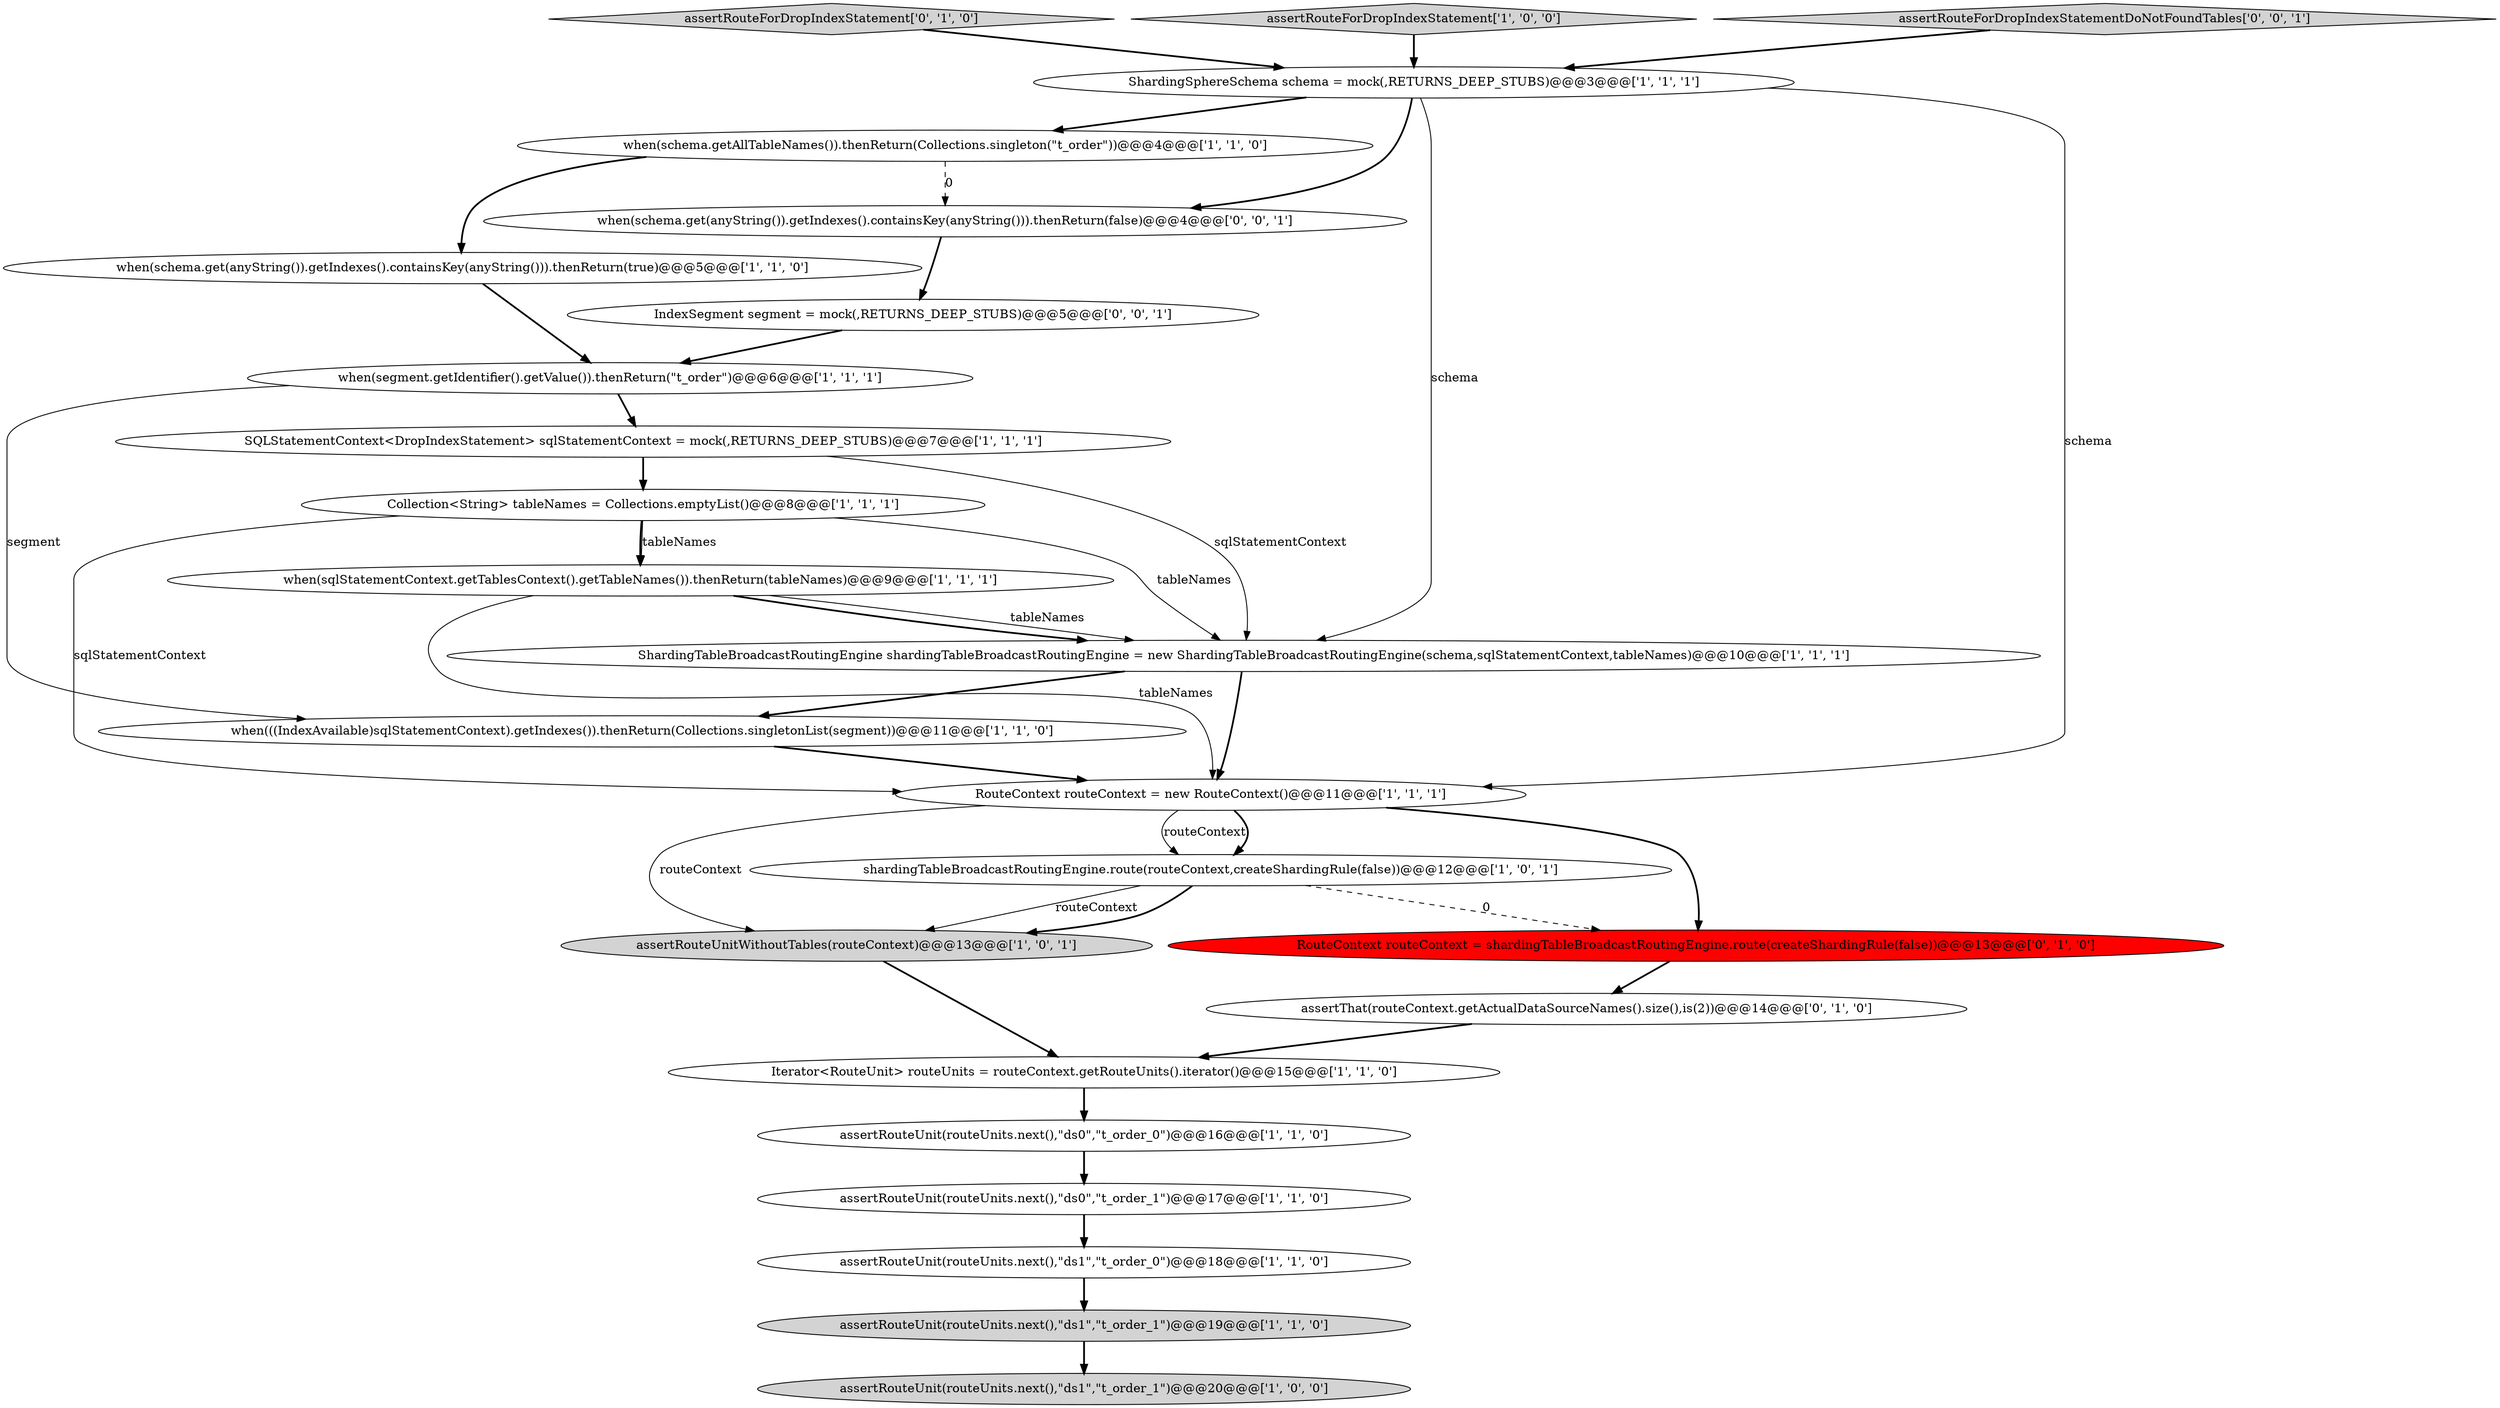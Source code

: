 digraph {
0 [style = filled, label = "when(((IndexAvailable)sqlStatementContext).getIndexes()).thenReturn(Collections.singletonList(segment))@@@11@@@['1', '1', '0']", fillcolor = white, shape = ellipse image = "AAA0AAABBB1BBB"];
21 [style = filled, label = "assertRouteForDropIndexStatement['0', '1', '0']", fillcolor = lightgray, shape = diamond image = "AAA0AAABBB2BBB"];
19 [style = filled, label = "assertThat(routeContext.getActualDataSourceNames().size(),is(2))@@@14@@@['0', '1', '0']", fillcolor = white, shape = ellipse image = "AAA0AAABBB2BBB"];
10 [style = filled, label = "assertRouteUnit(routeUnits.next(),\"ds0\",\"t_order_0\")@@@16@@@['1', '1', '0']", fillcolor = white, shape = ellipse image = "AAA0AAABBB1BBB"];
11 [style = filled, label = "when(schema.getAllTableNames()).thenReturn(Collections.singleton(\"t_order\"))@@@4@@@['1', '1', '0']", fillcolor = white, shape = ellipse image = "AAA0AAABBB1BBB"];
9 [style = filled, label = "assertRouteUnit(routeUnits.next(),\"ds1\",\"t_order_1\")@@@20@@@['1', '0', '0']", fillcolor = lightgray, shape = ellipse image = "AAA0AAABBB1BBB"];
4 [style = filled, label = "ShardingTableBroadcastRoutingEngine shardingTableBroadcastRoutingEngine = new ShardingTableBroadcastRoutingEngine(schema,sqlStatementContext,tableNames)@@@10@@@['1', '1', '1']", fillcolor = white, shape = ellipse image = "AAA0AAABBB1BBB"];
15 [style = filled, label = "SQLStatementContext<DropIndexStatement> sqlStatementContext = mock(,RETURNS_DEEP_STUBS)@@@7@@@['1', '1', '1']", fillcolor = white, shape = ellipse image = "AAA0AAABBB1BBB"];
20 [style = filled, label = "RouteContext routeContext = shardingTableBroadcastRoutingEngine.route(createShardingRule(false))@@@13@@@['0', '1', '0']", fillcolor = red, shape = ellipse image = "AAA1AAABBB2BBB"];
3 [style = filled, label = "when(segment.getIdentifier().getValue()).thenReturn(\"t_order\")@@@6@@@['1', '1', '1']", fillcolor = white, shape = ellipse image = "AAA0AAABBB1BBB"];
14 [style = filled, label = "Iterator<RouteUnit> routeUnits = routeContext.getRouteUnits().iterator()@@@15@@@['1', '1', '0']", fillcolor = white, shape = ellipse image = "AAA0AAABBB1BBB"];
18 [style = filled, label = "assertRouteUnitWithoutTables(routeContext)@@@13@@@['1', '0', '1']", fillcolor = lightgray, shape = ellipse image = "AAA0AAABBB1BBB"];
24 [style = filled, label = "when(schema.get(anyString()).getIndexes().containsKey(anyString())).thenReturn(false)@@@4@@@['0', '0', '1']", fillcolor = white, shape = ellipse image = "AAA0AAABBB3BBB"];
2 [style = filled, label = "assertRouteForDropIndexStatement['1', '0', '0']", fillcolor = lightgray, shape = diamond image = "AAA0AAABBB1BBB"];
8 [style = filled, label = "assertRouteUnit(routeUnits.next(),\"ds1\",\"t_order_0\")@@@18@@@['1', '1', '0']", fillcolor = white, shape = ellipse image = "AAA0AAABBB1BBB"];
13 [style = filled, label = "when(schema.get(anyString()).getIndexes().containsKey(anyString())).thenReturn(true)@@@5@@@['1', '1', '0']", fillcolor = white, shape = ellipse image = "AAA0AAABBB1BBB"];
17 [style = filled, label = "assertRouteUnit(routeUnits.next(),\"ds1\",\"t_order_1\")@@@19@@@['1', '1', '0']", fillcolor = lightgray, shape = ellipse image = "AAA0AAABBB1BBB"];
6 [style = filled, label = "when(sqlStatementContext.getTablesContext().getTableNames()).thenReturn(tableNames)@@@9@@@['1', '1', '1']", fillcolor = white, shape = ellipse image = "AAA0AAABBB1BBB"];
16 [style = filled, label = "ShardingSphereSchema schema = mock(,RETURNS_DEEP_STUBS)@@@3@@@['1', '1', '1']", fillcolor = white, shape = ellipse image = "AAA0AAABBB1BBB"];
23 [style = filled, label = "IndexSegment segment = mock(,RETURNS_DEEP_STUBS)@@@5@@@['0', '0', '1']", fillcolor = white, shape = ellipse image = "AAA0AAABBB3BBB"];
7 [style = filled, label = "assertRouteUnit(routeUnits.next(),\"ds0\",\"t_order_1\")@@@17@@@['1', '1', '0']", fillcolor = white, shape = ellipse image = "AAA0AAABBB1BBB"];
5 [style = filled, label = "Collection<String> tableNames = Collections.emptyList()@@@8@@@['1', '1', '1']", fillcolor = white, shape = ellipse image = "AAA0AAABBB1BBB"];
12 [style = filled, label = "shardingTableBroadcastRoutingEngine.route(routeContext,createShardingRule(false))@@@12@@@['1', '0', '1']", fillcolor = white, shape = ellipse image = "AAA0AAABBB1BBB"];
1 [style = filled, label = "RouteContext routeContext = new RouteContext()@@@11@@@['1', '1', '1']", fillcolor = white, shape = ellipse image = "AAA0AAABBB1BBB"];
22 [style = filled, label = "assertRouteForDropIndexStatementDoNotFoundTables['0', '0', '1']", fillcolor = lightgray, shape = diamond image = "AAA0AAABBB3BBB"];
15->4 [style = solid, label="sqlStatementContext"];
16->11 [style = bold, label=""];
12->20 [style = dashed, label="0"];
22->16 [style = bold, label=""];
16->24 [style = bold, label=""];
17->9 [style = bold, label=""];
14->10 [style = bold, label=""];
1->20 [style = bold, label=""];
23->3 [style = bold, label=""];
3->15 [style = bold, label=""];
16->4 [style = solid, label="schema"];
1->12 [style = solid, label="routeContext"];
5->1 [style = solid, label="sqlStatementContext"];
7->8 [style = bold, label=""];
10->7 [style = bold, label=""];
15->5 [style = bold, label=""];
4->0 [style = bold, label=""];
5->6 [style = solid, label="tableNames"];
8->17 [style = bold, label=""];
6->4 [style = bold, label=""];
12->18 [style = solid, label="routeContext"];
19->14 [style = bold, label=""];
5->6 [style = bold, label=""];
13->3 [style = bold, label=""];
16->1 [style = solid, label="schema"];
0->1 [style = bold, label=""];
5->4 [style = solid, label="tableNames"];
11->13 [style = bold, label=""];
11->24 [style = dashed, label="0"];
12->18 [style = bold, label=""];
1->12 [style = bold, label=""];
21->16 [style = bold, label=""];
4->1 [style = bold, label=""];
20->19 [style = bold, label=""];
1->18 [style = solid, label="routeContext"];
6->1 [style = solid, label="tableNames"];
3->0 [style = solid, label="segment"];
18->14 [style = bold, label=""];
6->4 [style = solid, label="tableNames"];
24->23 [style = bold, label=""];
2->16 [style = bold, label=""];
}
